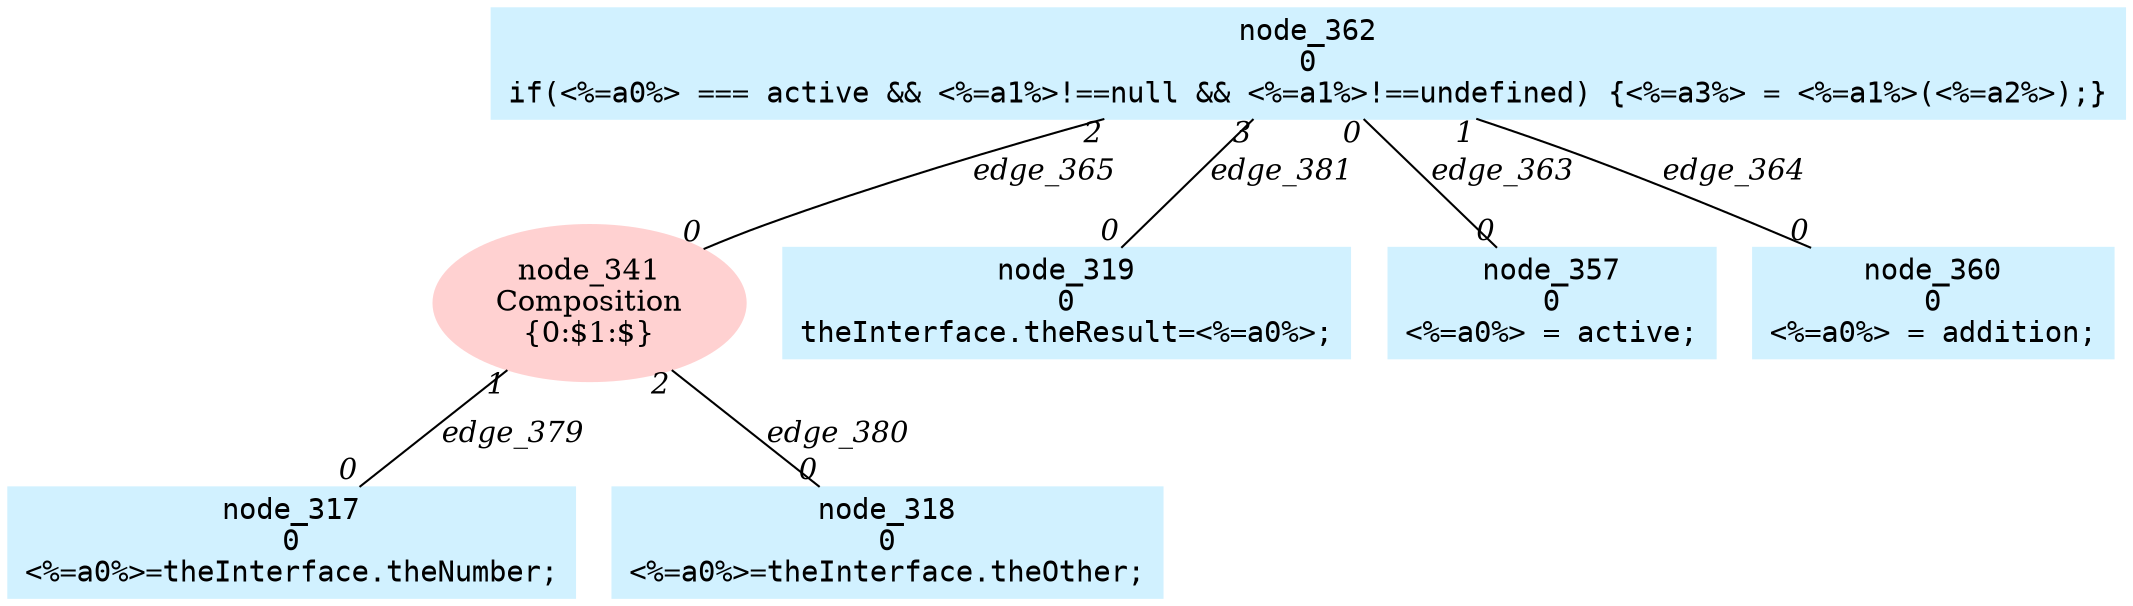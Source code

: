 digraph g{node_341 [shape=ellipse, style=filled, color="#ffd1d1", label="node_341
Composition
{0:$1:$}" ]
node_317 [shape=box, style=filled, color="#d1f1ff", fontname="Courier", label="node_317
0
<%=a0%>=theInterface.theNumber;
" ]
node_318 [shape=box, style=filled, color="#d1f1ff", fontname="Courier", label="node_318
0
<%=a0%>=theInterface.theOther;
" ]
node_319 [shape=box, style=filled, color="#d1f1ff", fontname="Courier", label="node_319
0
theInterface.theResult=<%=a0%>;
" ]
node_357 [shape=box, style=filled, color="#d1f1ff", fontname="Courier", label="node_357
0
<%=a0%> = active;
" ]
node_360 [shape=box, style=filled, color="#d1f1ff", fontname="Courier", label="node_360
0
<%=a0%> = addition;
" ]
node_362 [shape=box, style=filled, color="#d1f1ff", fontname="Courier", label="node_362
0
if(<%=a0%> === active && <%=a1%>!==null && <%=a1%>!==undefined) {<%=a3%> = <%=a1%>(<%=a2%>);}
" ]
node_362 -> node_357 [dir=none, arrowHead=none, fontname="Times-Italic", label="edge_363",  headlabel="0", taillabel="0" ]
node_362 -> node_360 [dir=none, arrowHead=none, fontname="Times-Italic", label="edge_364",  headlabel="0", taillabel="1" ]
node_362 -> node_341 [dir=none, arrowHead=none, fontname="Times-Italic", label="edge_365",  headlabel="0", taillabel="2" ]
node_341 -> node_317 [dir=none, arrowHead=none, fontname="Times-Italic", label="edge_379",  headlabel="0", taillabel="1" ]
node_341 -> node_318 [dir=none, arrowHead=none, fontname="Times-Italic", label="edge_380",  headlabel="0", taillabel="2" ]
node_362 -> node_319 [dir=none, arrowHead=none, fontname="Times-Italic", label="edge_381",  headlabel="0", taillabel="3" ]
}